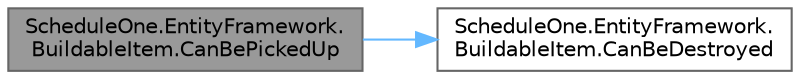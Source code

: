 digraph "ScheduleOne.EntityFramework.BuildableItem.CanBePickedUp"
{
 // LATEX_PDF_SIZE
  bgcolor="transparent";
  edge [fontname=Helvetica,fontsize=10,labelfontname=Helvetica,labelfontsize=10];
  node [fontname=Helvetica,fontsize=10,shape=box,height=0.2,width=0.4];
  rankdir="LR";
  Node1 [id="Node000001",label="ScheduleOne.EntityFramework.\lBuildableItem.CanBePickedUp",height=0.2,width=0.4,color="gray40", fillcolor="grey60", style="filled", fontcolor="black",tooltip=" "];
  Node1 -> Node2 [id="edge1_Node000001_Node000002",color="steelblue1",style="solid",tooltip=" "];
  Node2 [id="Node000002",label="ScheduleOne.EntityFramework.\lBuildableItem.CanBeDestroyed",height=0.2,width=0.4,color="grey40", fillcolor="white", style="filled",URL="$class_schedule_one_1_1_entity_framework_1_1_buildable_item.html#a8f6d84929b16f5e7b06d732f79b59129",tooltip=" "];
}
